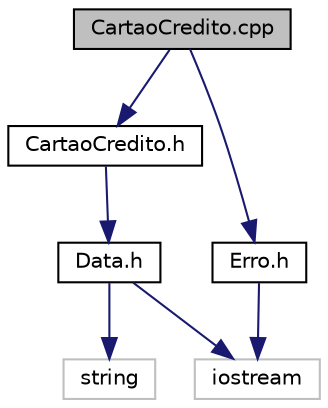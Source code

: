 digraph "CartaoCredito.cpp"
{
  edge [fontname="Helvetica",fontsize="10",labelfontname="Helvetica",labelfontsize="10"];
  node [fontname="Helvetica",fontsize="10",shape=record];
  Node0 [label="CartaoCredito.cpp",height=0.2,width=0.4,color="black", fillcolor="grey75", style="filled", fontcolor="black"];
  Node0 -> Node1 [color="midnightblue",fontsize="10",style="solid"];
  Node1 [label="CartaoCredito.h",height=0.2,width=0.4,color="black", fillcolor="white", style="filled",URL="$_cartao_credito_8h.html"];
  Node1 -> Node2 [color="midnightblue",fontsize="10",style="solid"];
  Node2 [label="Data.h",height=0.2,width=0.4,color="black", fillcolor="white", style="filled",URL="$_data_8h.html"];
  Node2 -> Node3 [color="midnightblue",fontsize="10",style="solid"];
  Node3 [label="iostream",height=0.2,width=0.4,color="grey75", fillcolor="white", style="filled"];
  Node2 -> Node4 [color="midnightblue",fontsize="10",style="solid"];
  Node4 [label="string",height=0.2,width=0.4,color="grey75", fillcolor="white", style="filled"];
  Node0 -> Node5 [color="midnightblue",fontsize="10",style="solid"];
  Node5 [label="Erro.h",height=0.2,width=0.4,color="black", fillcolor="white", style="filled",URL="$_erro_8h.html"];
  Node5 -> Node3 [color="midnightblue",fontsize="10",style="solid"];
}
